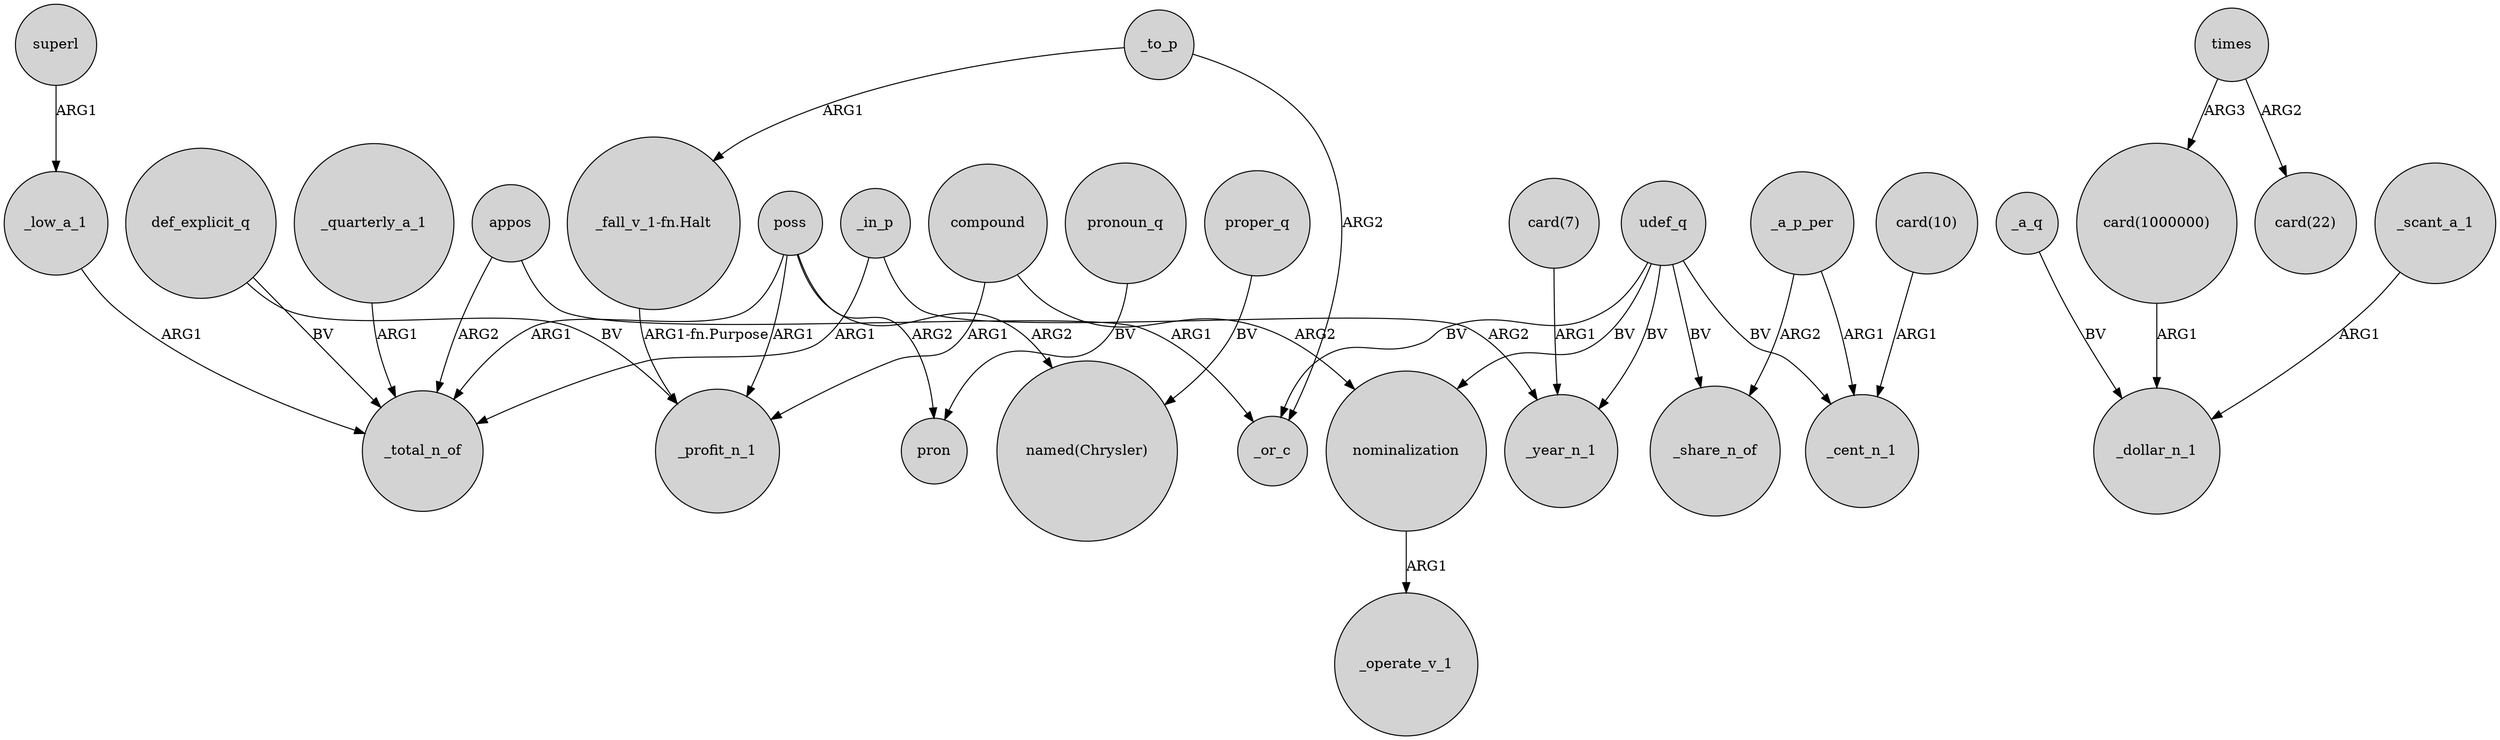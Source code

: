 digraph {
	node [shape=circle style=filled]
	def_explicit_q -> _total_n_of [label=BV]
	superl -> _low_a_1 [label=ARG1]
	appos -> _or_c [label=ARG1]
	def_explicit_q -> _profit_n_1 [label=BV]
	_to_p -> _or_c [label=ARG2]
	_a_q -> _dollar_n_1 [label=BV]
	_in_p -> _year_n_1 [label=ARG2]
	_a_p_per -> _cent_n_1 [label=ARG1]
	proper_q -> "named(Chrysler)" [label=BV]
	udef_q -> nominalization [label=BV]
	nominalization -> _operate_v_1 [label=ARG1]
	times -> "card(1000000)" [label=ARG3]
	poss -> "named(Chrysler)" [label=ARG2]
	_low_a_1 -> _total_n_of [label=ARG1]
	udef_q -> _cent_n_1 [label=BV]
	"_fall_v_1-fn.Halt" -> _profit_n_1 [label="ARG1-fn.Purpose"]
	compound -> nominalization [label=ARG2]
	udef_q -> _or_c [label=BV]
	pronoun_q -> pron [label=BV]
	poss -> pron [label=ARG2]
	_a_p_per -> _share_n_of [label=ARG2]
	times -> "card(22)" [label=ARG2]
	poss -> _profit_n_1 [label=ARG1]
	udef_q -> _share_n_of [label=BV]
	compound -> _profit_n_1 [label=ARG1]
	"card(1000000)" -> _dollar_n_1 [label=ARG1]
	appos -> _total_n_of [label=ARG2]
	udef_q -> _year_n_1 [label=BV]
	_quarterly_a_1 -> _total_n_of [label=ARG1]
	poss -> _total_n_of [label=ARG1]
	"card(7)" -> _year_n_1 [label=ARG1]
	_in_p -> _total_n_of [label=ARG1]
	_scant_a_1 -> _dollar_n_1 [label=ARG1]
	_to_p -> "_fall_v_1-fn.Halt" [label=ARG1]
	"card(10)" -> _cent_n_1 [label=ARG1]
}
